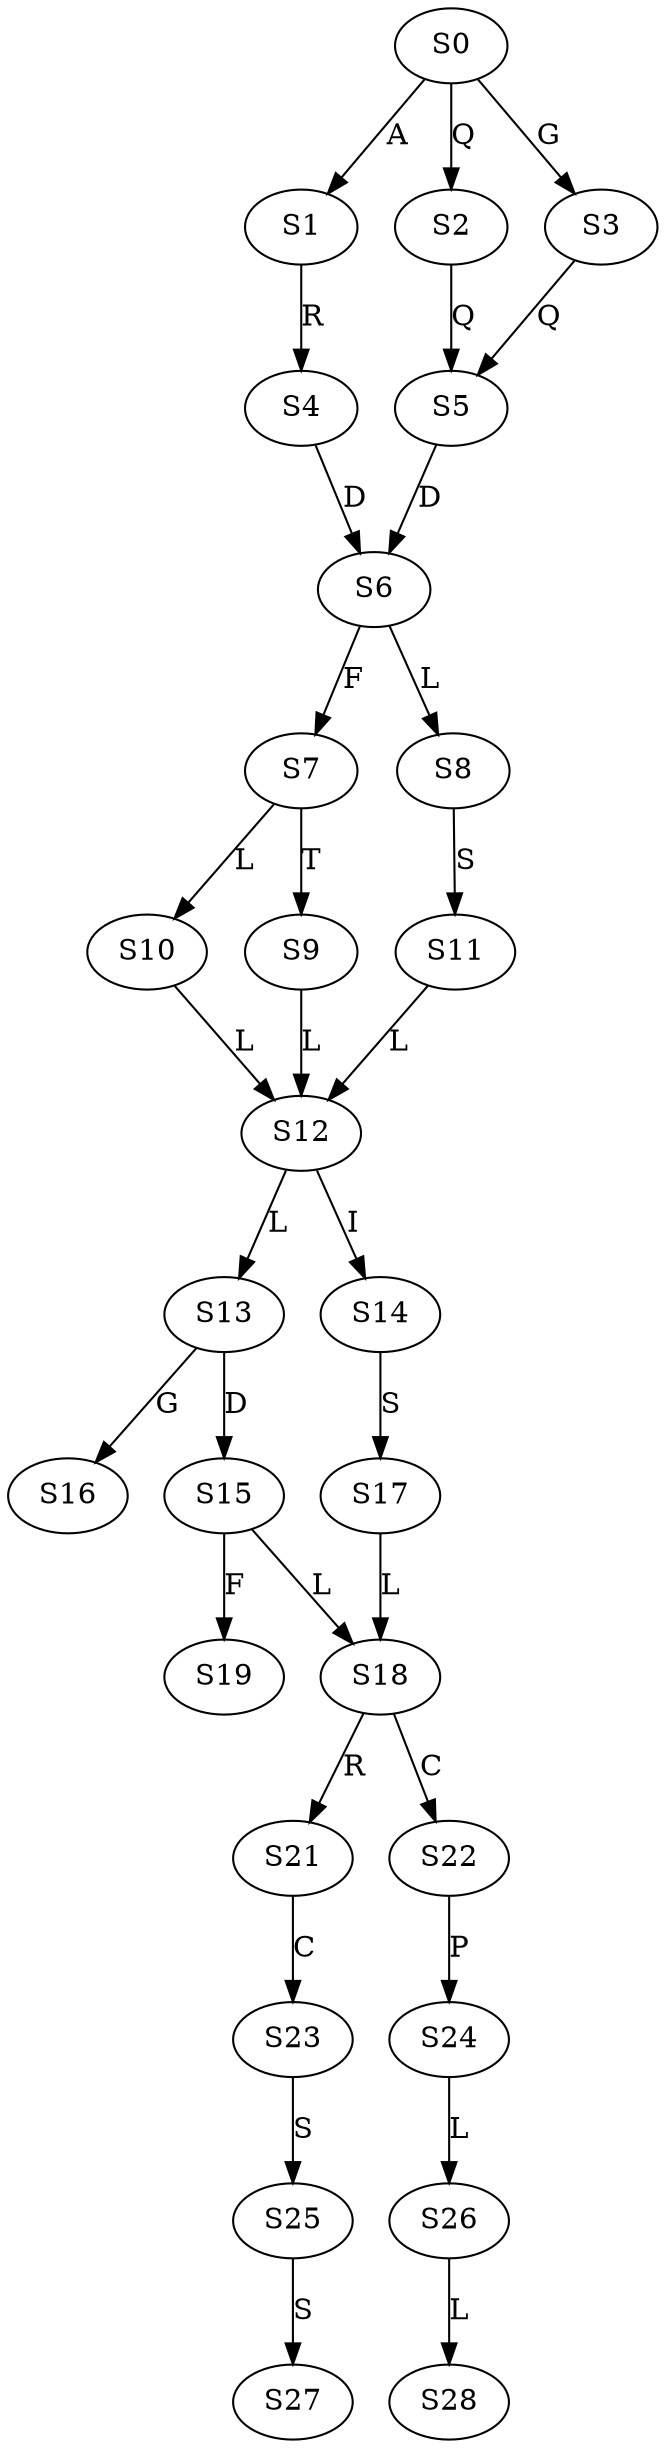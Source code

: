 strict digraph  {
	S0 -> S1 [ label = A ];
	S0 -> S2 [ label = Q ];
	S0 -> S3 [ label = G ];
	S1 -> S4 [ label = R ];
	S2 -> S5 [ label = Q ];
	S3 -> S5 [ label = Q ];
	S4 -> S6 [ label = D ];
	S5 -> S6 [ label = D ];
	S6 -> S7 [ label = F ];
	S6 -> S8 [ label = L ];
	S7 -> S9 [ label = T ];
	S7 -> S10 [ label = L ];
	S8 -> S11 [ label = S ];
	S9 -> S12 [ label = L ];
	S10 -> S12 [ label = L ];
	S11 -> S12 [ label = L ];
	S12 -> S13 [ label = L ];
	S12 -> S14 [ label = I ];
	S13 -> S15 [ label = D ];
	S13 -> S16 [ label = G ];
	S14 -> S17 [ label = S ];
	S15 -> S18 [ label = L ];
	S15 -> S19 [ label = F ];
	S17 -> S18 [ label = L ];
	S18 -> S21 [ label = R ];
	S18 -> S22 [ label = C ];
	S21 -> S23 [ label = C ];
	S22 -> S24 [ label = P ];
	S23 -> S25 [ label = S ];
	S24 -> S26 [ label = L ];
	S25 -> S27 [ label = S ];
	S26 -> S28 [ label = L ];
}
